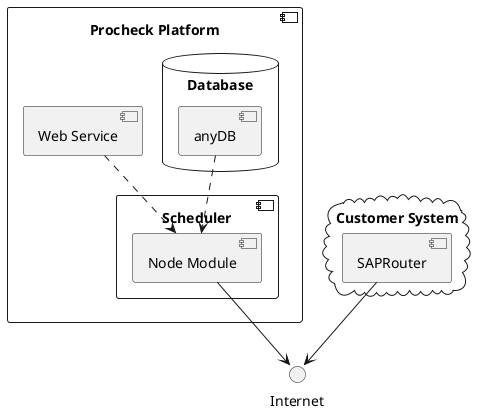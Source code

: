 @startuml asdf
skinparam BackgroundColor transparent
skinparam componentStyle uml2
component "Procheck Platform" {

   component Scheduler {
      [Node Module]  
   }

   database Database {
       [anyDB]
   }

   [Web Service] 
}

[anyDB] ..> [Node Module]
[Web Service] ..> [Node Module]
[Node Module]  --> Internet

cloud "Customer System"{
    [SAPRouter] --> Internet
}

@enduml